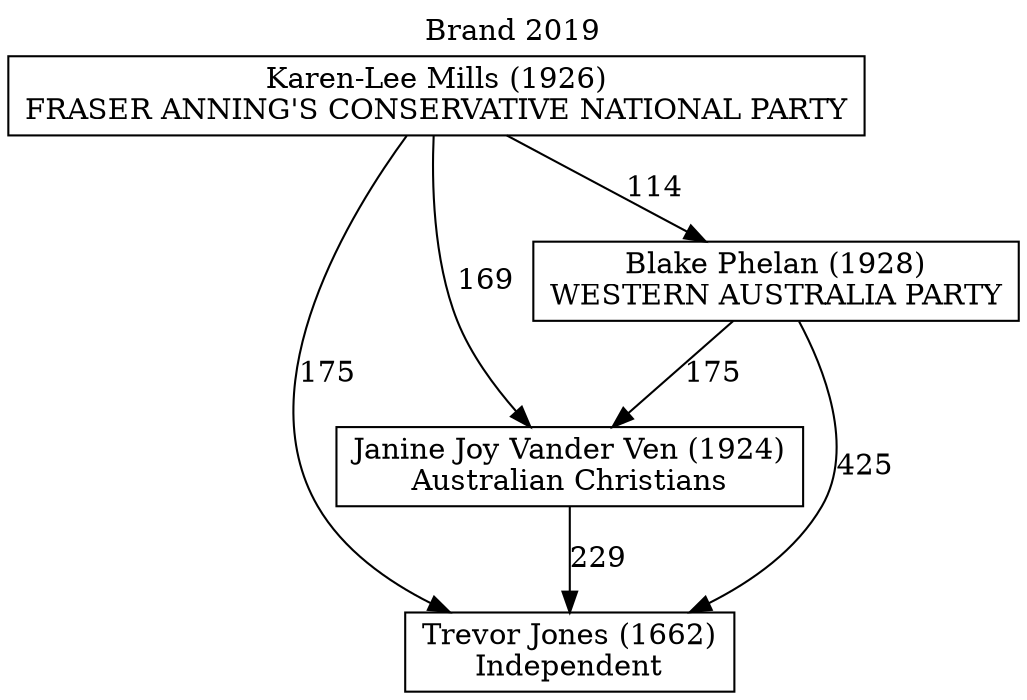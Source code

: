 // House preference flow
digraph "Trevor Jones (1662)_Brand_2019" {
	graph [label="Brand 2019" labelloc=t mclimit=10]
	node [shape=box]
	"Trevor Jones (1662)" [label="Trevor Jones (1662)
Independent"]
	"Janine Joy Vander Ven (1924)" [label="Janine Joy Vander Ven (1924)
Australian Christians"]
	"Blake Phelan (1928)" [label="Blake Phelan (1928)
WESTERN AUSTRALIA PARTY"]
	"Karen-Lee Mills (1926)" [label="Karen-Lee Mills (1926)
FRASER ANNING'S CONSERVATIVE NATIONAL PARTY"]
	"Janine Joy Vander Ven (1924)" -> "Trevor Jones (1662)" [label=229]
	"Blake Phelan (1928)" -> "Janine Joy Vander Ven (1924)" [label=175]
	"Karen-Lee Mills (1926)" -> "Blake Phelan (1928)" [label=114]
	"Blake Phelan (1928)" -> "Trevor Jones (1662)" [label=425]
	"Karen-Lee Mills (1926)" -> "Trevor Jones (1662)" [label=175]
	"Karen-Lee Mills (1926)" -> "Janine Joy Vander Ven (1924)" [label=169]
}
